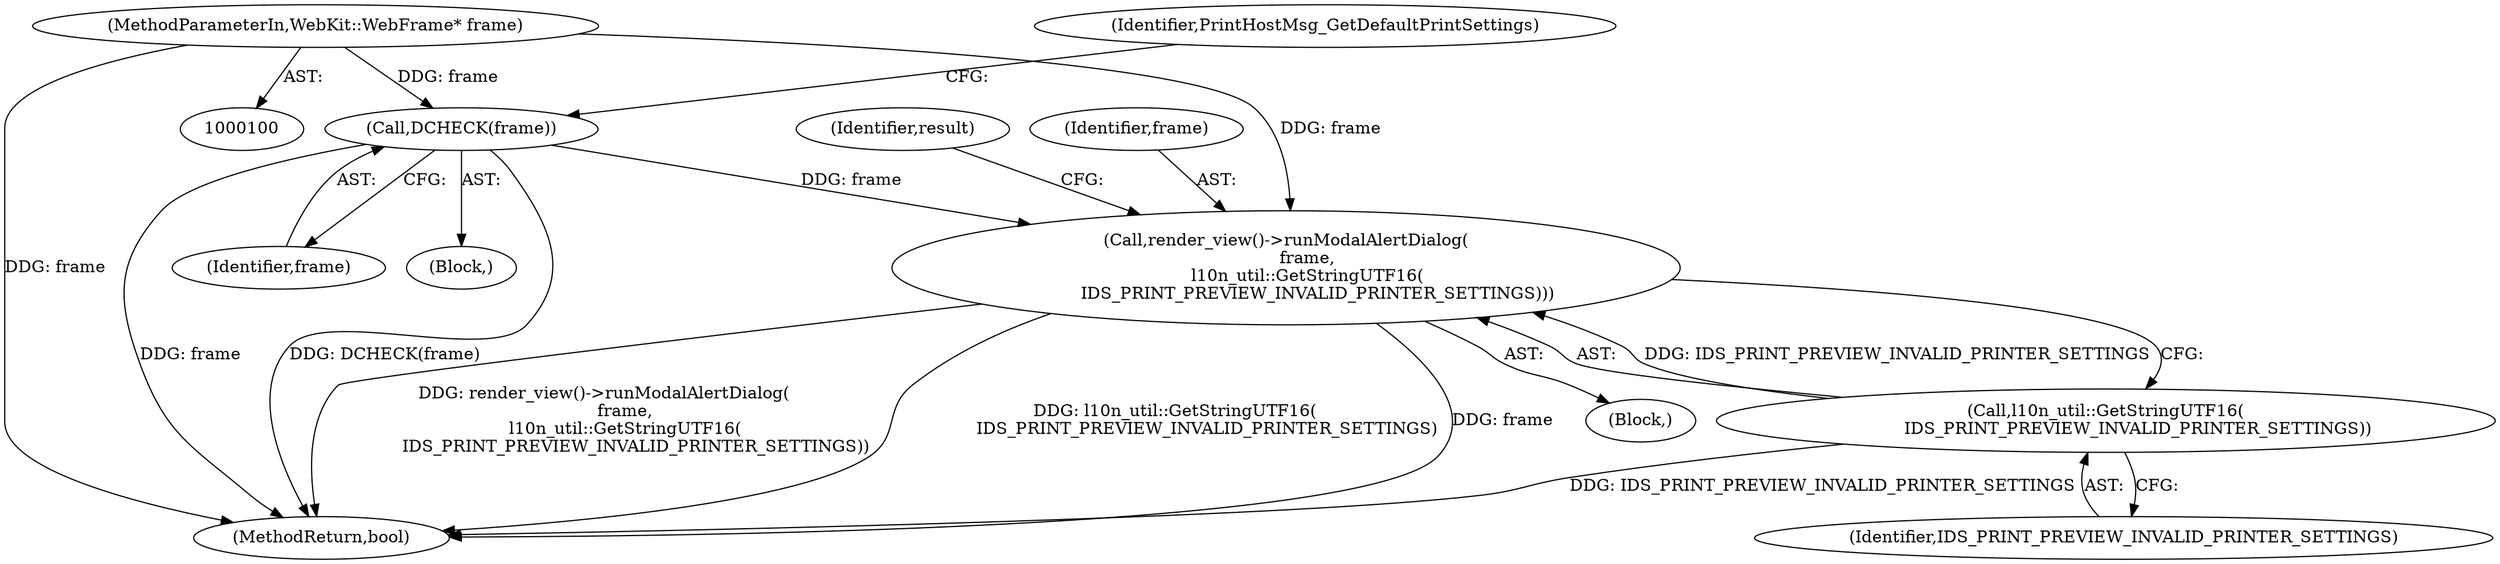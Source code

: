 digraph "0_Chrome_c7a90019bf7054145b11d2577b851cf2779d3d79_4@pointer" {
"1000119" [label="(Call,render_view()->runModalAlertDialog(\n        frame,\n        l10n_util::GetStringUTF16(\n            IDS_PRINT_PREVIEW_INVALID_PRINTER_SETTINGS)))"];
"1000103" [label="(Call,DCHECK(frame))"];
"1000101" [label="(MethodParameterIn,WebKit::WebFrame* frame)"];
"1000121" [label="(Call,l10n_util::GetStringUTF16(\n            IDS_PRINT_PREVIEW_INVALID_PRINTER_SETTINGS))"];
"1000102" [label="(Block,)"];
"1000124" [label="(Identifier,result)"];
"1000155" [label="(MethodReturn,bool)"];
"1000122" [label="(Identifier,IDS_PRINT_PREVIEW_INVALID_PRINTER_SETTINGS)"];
"1000119" [label="(Call,render_view()->runModalAlertDialog(\n        frame,\n        l10n_util::GetStringUTF16(\n            IDS_PRINT_PREVIEW_INVALID_PRINTER_SETTINGS)))"];
"1000103" [label="(Call,DCHECK(frame))"];
"1000121" [label="(Call,l10n_util::GetStringUTF16(\n            IDS_PRINT_PREVIEW_INVALID_PRINTER_SETTINGS))"];
"1000120" [label="(Identifier,frame)"];
"1000101" [label="(MethodParameterIn,WebKit::WebFrame* frame)"];
"1000104" [label="(Identifier,frame)"];
"1000108" [label="(Identifier,PrintHostMsg_GetDefaultPrintSettings)"];
"1000118" [label="(Block,)"];
"1000119" -> "1000118"  [label="AST: "];
"1000119" -> "1000121"  [label="CFG: "];
"1000120" -> "1000119"  [label="AST: "];
"1000121" -> "1000119"  [label="AST: "];
"1000124" -> "1000119"  [label="CFG: "];
"1000119" -> "1000155"  [label="DDG: render_view()->runModalAlertDialog(\n        frame,\n        l10n_util::GetStringUTF16(\n            IDS_PRINT_PREVIEW_INVALID_PRINTER_SETTINGS))"];
"1000119" -> "1000155"  [label="DDG: l10n_util::GetStringUTF16(\n            IDS_PRINT_PREVIEW_INVALID_PRINTER_SETTINGS)"];
"1000119" -> "1000155"  [label="DDG: frame"];
"1000103" -> "1000119"  [label="DDG: frame"];
"1000101" -> "1000119"  [label="DDG: frame"];
"1000121" -> "1000119"  [label="DDG: IDS_PRINT_PREVIEW_INVALID_PRINTER_SETTINGS"];
"1000103" -> "1000102"  [label="AST: "];
"1000103" -> "1000104"  [label="CFG: "];
"1000104" -> "1000103"  [label="AST: "];
"1000108" -> "1000103"  [label="CFG: "];
"1000103" -> "1000155"  [label="DDG: frame"];
"1000103" -> "1000155"  [label="DDG: DCHECK(frame)"];
"1000101" -> "1000103"  [label="DDG: frame"];
"1000101" -> "1000100"  [label="AST: "];
"1000101" -> "1000155"  [label="DDG: frame"];
"1000121" -> "1000122"  [label="CFG: "];
"1000122" -> "1000121"  [label="AST: "];
"1000121" -> "1000155"  [label="DDG: IDS_PRINT_PREVIEW_INVALID_PRINTER_SETTINGS"];
}
